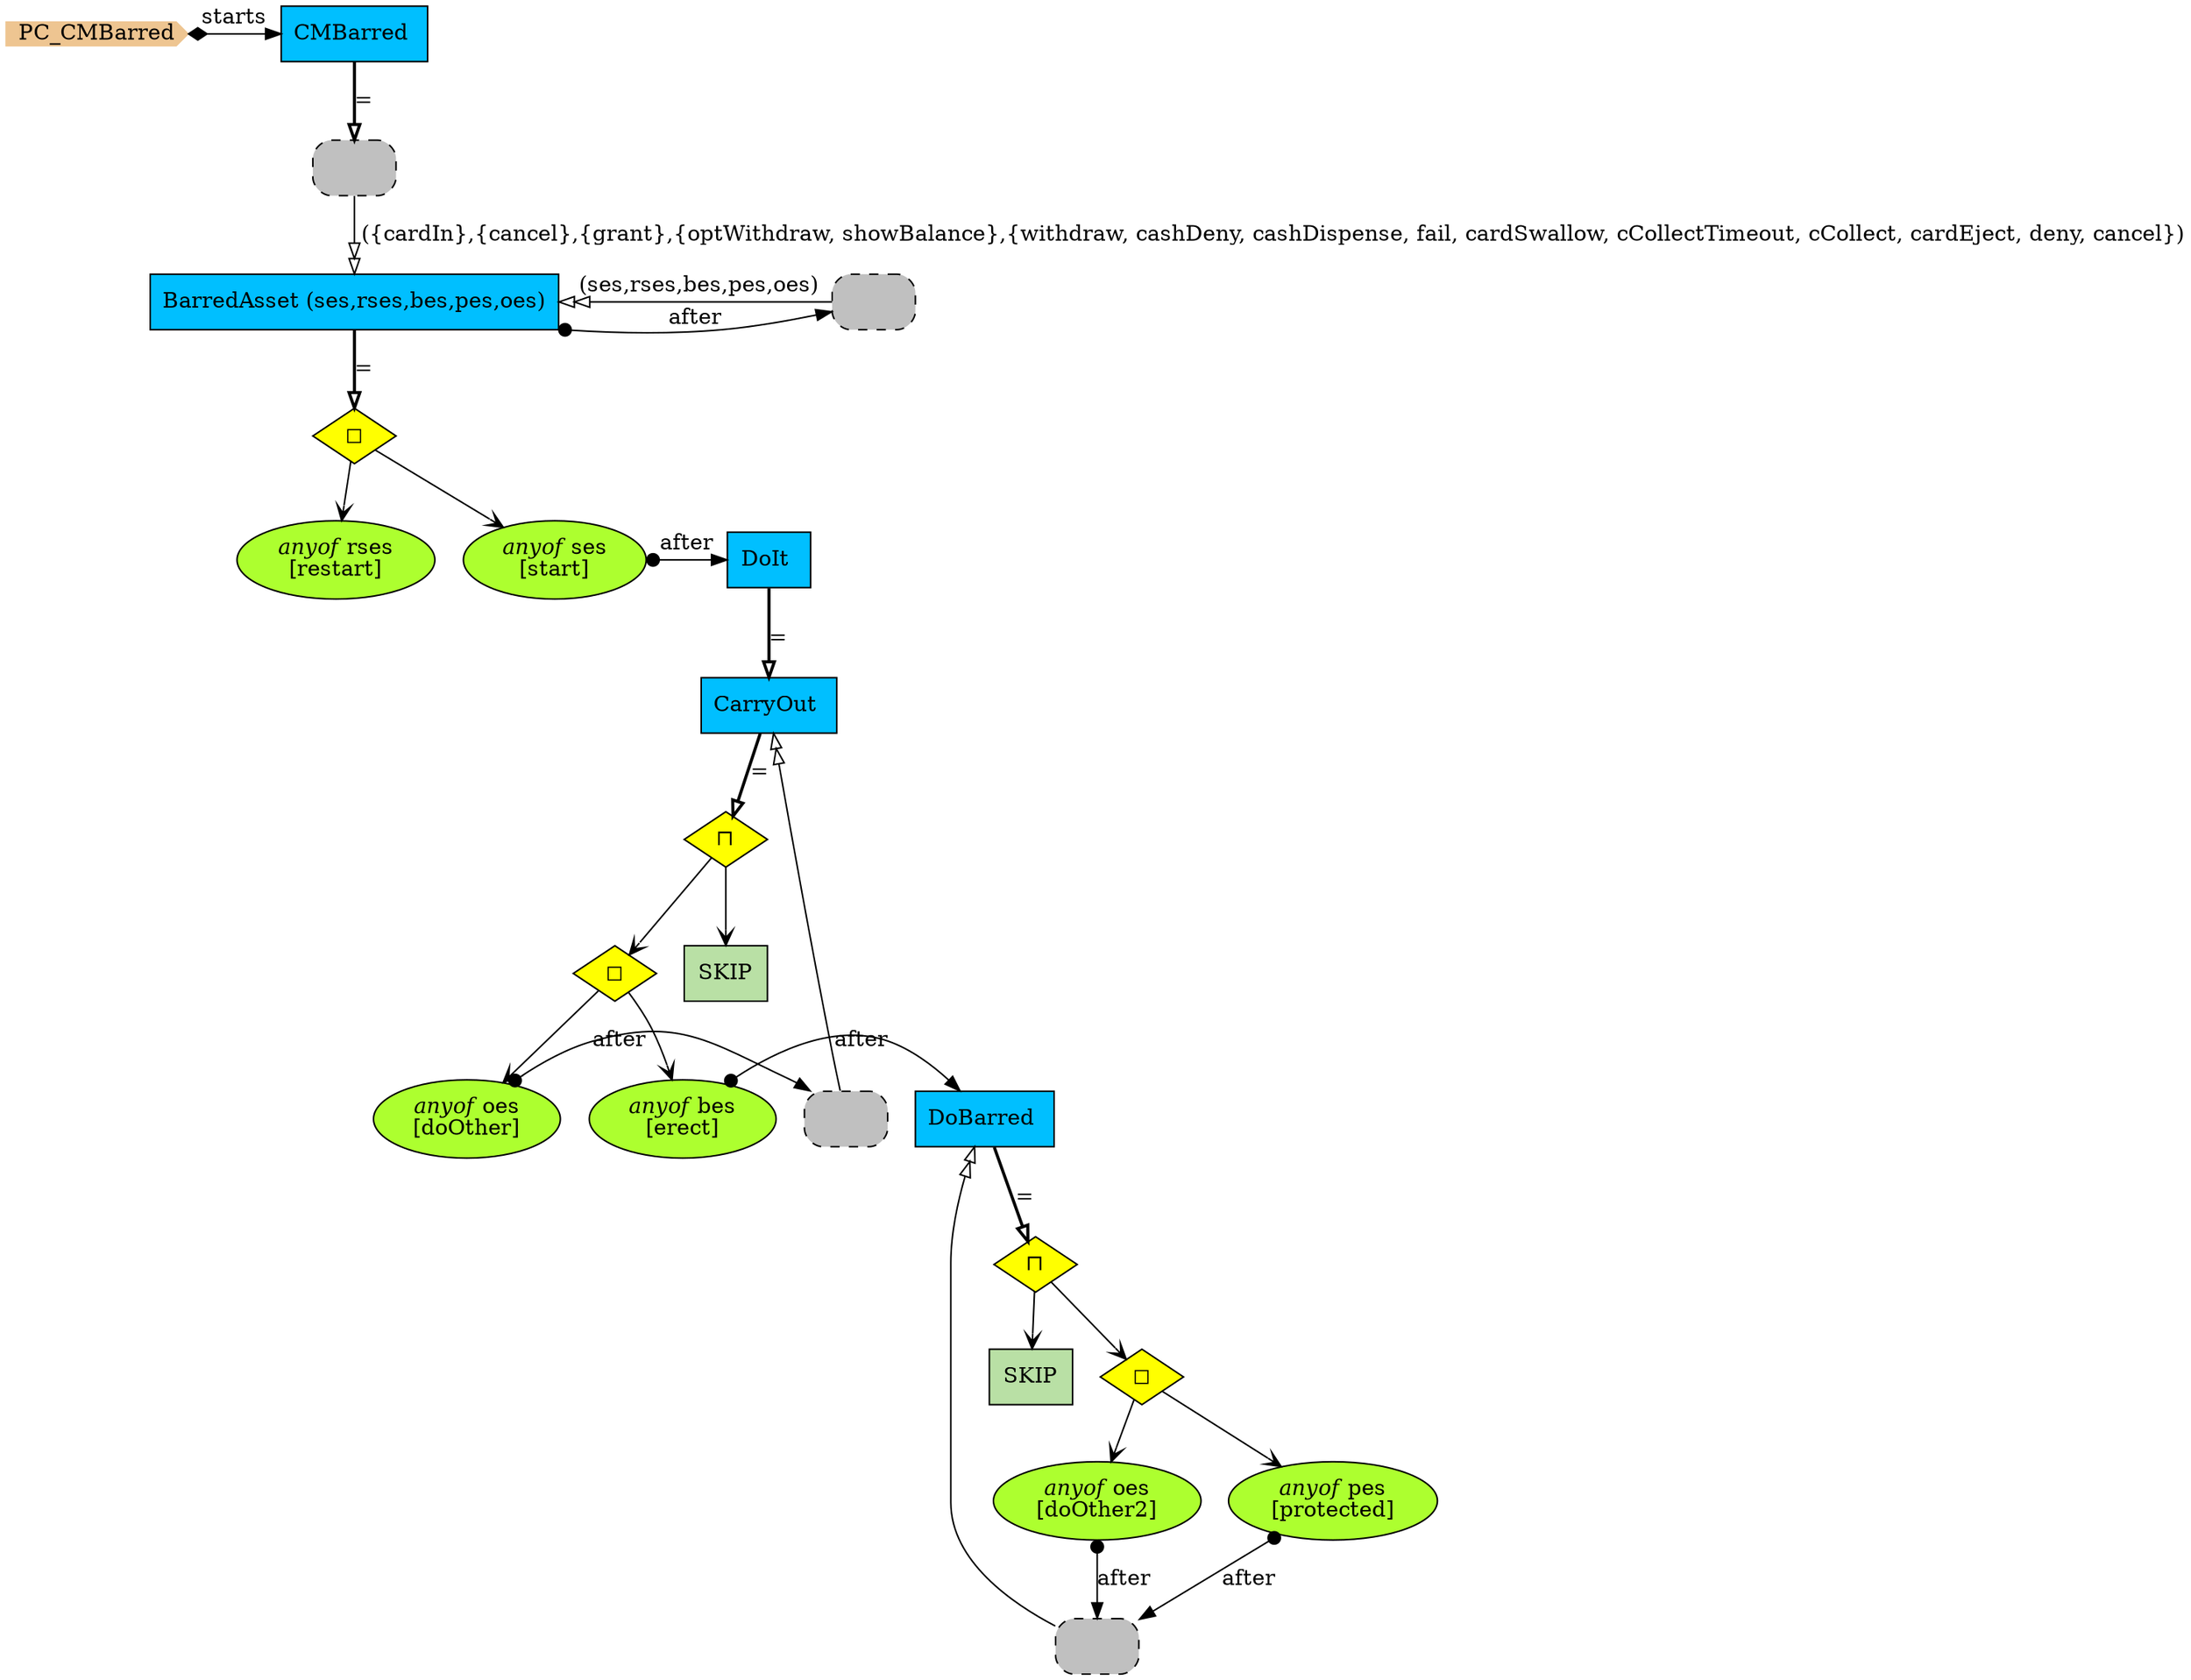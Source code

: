 digraph {
StartN_ [shape = cds,color=burlywood2,style=filled,height=.2,width=.2, label =PC_CMBarred];
RefBarredAsset2 [shape=rectangle,fillcolor=gray,style="rounded,filled,dashed",label=" "];
refDoBarred [shape=rectangle,fillcolor=gray,style="rounded,filled,dashed",label=" "];
protected [shape=ellipse,fillcolor=greenyellow,style = filled,label=<<I>anyof</I> pes<br/>[protected]>];
doOther2 [shape=ellipse,fillcolor=greenyellow,style = filled,label=<<I>anyof</I> oes<br/>[doOther2]>];
SKIP2 [shape=box,fillcolor="#B9E0A5",style = filled,label="SKIP"];
OpDoBarred2 [shape=diamond,fillcolor=yellow,style = filled,label="◻︎"];
OpDoBarred [shape=diamond,fillcolor=yellow,style = filled,label="⊓"];
DoBarred [shape=box,fillcolor=deepskyblue,style = filled,label="DoBarred "];
RefCarryOut [shape=rectangle,fillcolor=gray,style="rounded,filled,dashed",label=" "];
erect [shape=ellipse,fillcolor=greenyellow,style = filled,label=<<I>anyof</I> bes<br/>[erect]>];
doOther [shape=ellipse,fillcolor=greenyellow,style = filled,label=<<I>anyof</I> oes<br/>[doOther]>];
SKIP [shape=box,fillcolor="#B9E0A5",style = filled,label="SKIP"];
OpCarryOut2 [shape=diamond,fillcolor=yellow,style = filled,label="◻︎"];
CarryOut [shape=box,fillcolor=deepskyblue,style = filled,label="CarryOut "];
DoIt [shape=box,fillcolor=deepskyblue,style = filled,label="DoIt "];
OpCarryOut [shape=diamond,fillcolor=yellow,style = filled,label="⊓"];
restart [shape=ellipse,fillcolor=greenyellow,style = filled,label=<<I>anyof</I> rses<br/>[restart]>];
OpBarredAsset [shape=diamond,fillcolor=yellow,style = filled,label="◻︎"];
BarredAsset [shape=box,fillcolor=deepskyblue,style = filled,label="BarredAsset (ses,rses,bes,pes,oes)"];
start [shape=ellipse,fillcolor=greenyellow,style = filled,label=<<I>anyof</I> ses<br/>[start]>];
CMBarred [shape=box,fillcolor=deepskyblue,style = filled,label="CMBarred "];
RefBarredAsset [shape=rectangle,fillcolor=gray,style="rounded,filled,dashed",label=" "];

{rank=min;StartN_,CMBarred}
{rank=same;BarredAsset,RefBarredAsset2}
{rank=same;start,DoIt}
{rank=same;doOther,RefCarryOut}
{rank=same;erect,DoBarred}

RefBarredAsset2->BarredAsset[arrowhead="normalnormal",fillcolor=white,label=" (ses,rses,bes,pes,oes)"];
protected->refDoBarred[arrowtail=dot,dir=both,label="after"];
doOther2->refDoBarred[arrowtail=dot,dir=both,label="after"];
refDoBarred->DoBarred[arrowhead="normalnormal",fillcolor=white,label=" "];
OpDoBarred2->protected[arrowhead="open"];
OpDoBarred2->doOther2[arrowhead="open"];
OpDoBarred->SKIP2[arrowhead="open"];
OpDoBarred->OpDoBarred2[arrowhead="open"];
erect->DoBarred[arrowtail=dot,dir=both,label="after"];
doOther->RefCarryOut[arrowtail=dot,dir=both,label="after"];
RefCarryOut->CarryOut[arrowhead="normalnormal",fillcolor=white,label=" "];
OpCarryOut2->erect[arrowhead="open"];
OpCarryOut2->doOther[arrowhead="open"];
OpCarryOut->SKIP[arrowhead="open"];
OpCarryOut->OpCarryOut2[arrowhead="open"];
start->DoIt[arrowtail=dot,dir=both,label="after"];
OpBarredAsset->restart[arrowhead="open"];
OpBarredAsset->start[arrowhead="open"];
BarredAsset->RefBarredAsset2[arrowtail=dot,dir=both,label="after"];
RefBarredAsset->BarredAsset[arrowhead="normalnormal",fillcolor=white,label=" ({cardIn},{cancel},{grant},{optWithdraw, showBalance},{withdraw, cashDeny, cashDispense, fail, cardSwallow, cCollectTimeout, cCollect, cardEject, deny, cancel})"];
StartN_->CMBarred[arrowtail=diamond,dir=both,label="starts"];
DoBarred->OpDoBarred[arrowhead="onormal",penwidth=2,label="="];
CarryOut->OpCarryOut[arrowhead="onormal",penwidth=2,label="="];
DoIt->CarryOut[arrowhead="onormal",penwidth=2,label="="];
BarredAsset->OpBarredAsset[arrowhead="onormal",penwidth=2,label="="];
CMBarred->RefBarredAsset[arrowhead="onormal",penwidth=2,label="="];
}